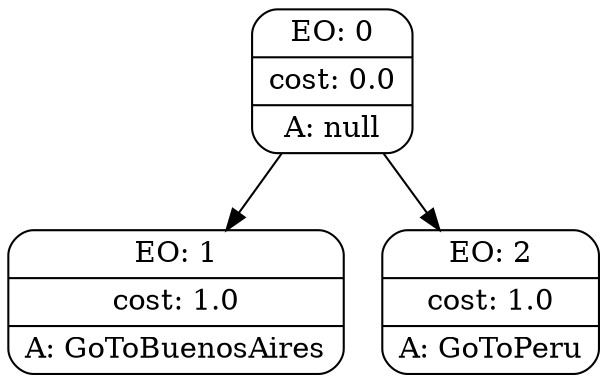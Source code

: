 digraph g {
node [shape = Mrecord];
nodo0[label="{EO: 0|cost: 0.0|A: null}"]
nodo1[label="{EO: 1|cost: 1.0|A: GoToBuenosAires}"]

nodo0 -> nodo1;
nodo2[label="{EO: 2|cost: 1.0|A: GoToPeru}"]

nodo0 -> nodo2;


}